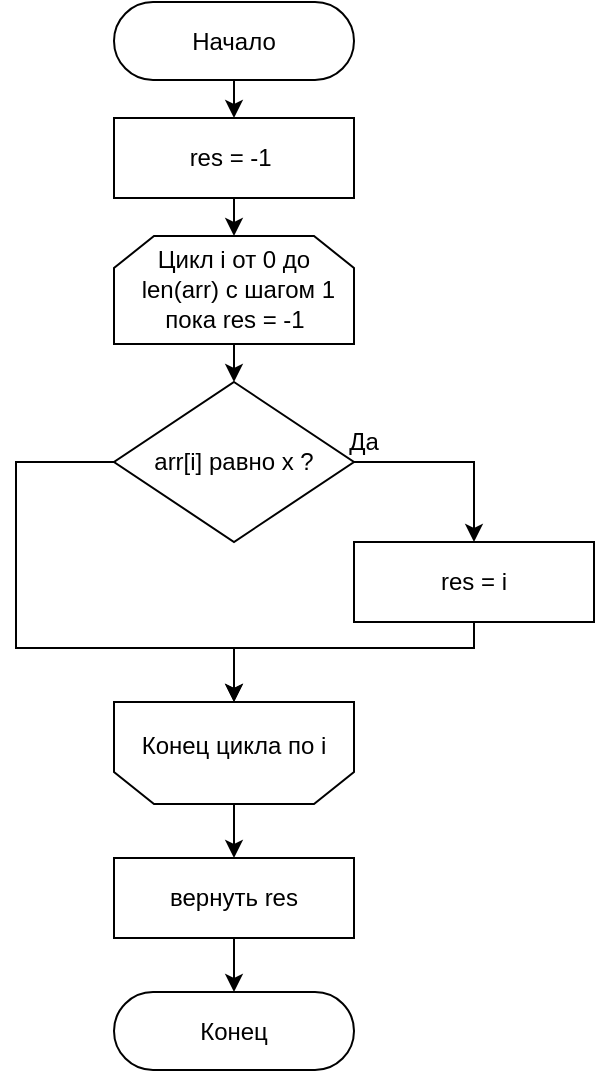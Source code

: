 <mxfile>
    <diagram id="5byCOjBxk4Sau83wux4i" name="Page-1">
        <mxGraphModel dx="773" dy="1050" grid="0" gridSize="10" guides="1" tooltips="1" connect="1" arrows="1" fold="1" page="0" pageScale="1" pageWidth="850" pageHeight="1100" math="0" shadow="0">
            <root>
                <mxCell id="0"/>
                <mxCell id="1" parent="0"/>
                <mxCell id="2" value="" style="shape=loopLimit;whiteSpace=wrap;html=1;" parent="1" vertex="1">
                    <mxGeometry x="194" y="-58" width="120" height="54" as="geometry"/>
                </mxCell>
                <mxCell id="3" value="" style="rounded=1;whiteSpace=wrap;html=1;arcSize=50;" parent="1" vertex="1">
                    <mxGeometry x="194" y="-175" width="120" height="39" as="geometry"/>
                </mxCell>
                <mxCell id="4" value="res = i" style="rounded=0;whiteSpace=wrap;html=1;" parent="1" vertex="1">
                    <mxGeometry x="314" y="95" width="120" height="40" as="geometry"/>
                </mxCell>
                <mxCell id="5" value="" style="shape=loopLimit;verticalAlign=middle;rounded=0;rotation=-180;editable=1;movable=1;resizable=1;rotatable=1;deletable=1;connectable=1;horizontal=1;whiteSpace=wrap;html=1;" parent="1" vertex="1">
                    <mxGeometry x="194" y="175" width="120" height="51" as="geometry"/>
                </mxCell>
                <mxCell id="6" value="Конец цикла по i" style="text;html=1;strokeColor=none;fillColor=none;align=center;verticalAlign=middle;whiteSpace=wrap;rounded=0;" parent="1" vertex="1">
                    <mxGeometry x="194" y="182" width="120" height="30" as="geometry"/>
                </mxCell>
                <mxCell id="11" value="" style="rounded=1;whiteSpace=wrap;html=1;arcSize=50;" parent="1" vertex="1">
                    <mxGeometry x="194" y="320" width="120" height="39" as="geometry"/>
                </mxCell>
                <mxCell id="14" value="" style="endArrow=classic;html=1;rounded=0;exitX=0.5;exitY=1;exitDx=0;exitDy=0;edgeStyle=orthogonalEdgeStyle;entryX=0.5;entryY=1;entryDx=0;entryDy=0;" parent="1" source="4" target="5" edge="1">
                    <mxGeometry width="50" height="50" relative="1" as="geometry">
                        <mxPoint x="175" y="201" as="sourcePoint"/>
                        <mxPoint x="205" y="133" as="targetPoint"/>
                        <Array as="points">
                            <mxPoint x="374" y="148"/>
                            <mxPoint x="254" y="148"/>
                        </Array>
                    </mxGeometry>
                </mxCell>
                <mxCell id="15" value="" style="endArrow=classic;html=1;rounded=0;exitX=0.5;exitY=0;exitDx=0;exitDy=0;entryX=0.5;entryY=0;entryDx=0;entryDy=0;" parent="1" source="5" target="27" edge="1">
                    <mxGeometry width="50" height="50" relative="1" as="geometry">
                        <mxPoint x="175" y="225" as="sourcePoint"/>
                        <mxPoint x="254" y="236" as="targetPoint"/>
                    </mxGeometry>
                </mxCell>
                <mxCell id="19" value="Начало" style="text;html=1;strokeColor=none;fillColor=none;align=center;verticalAlign=middle;whiteSpace=wrap;rounded=0;" parent="1" vertex="1">
                    <mxGeometry x="224" y="-170.5" width="60" height="30" as="geometry"/>
                </mxCell>
                <mxCell id="21" value="Цикл i от 0 до" style="text;html=1;strokeColor=none;fillColor=none;align=center;verticalAlign=middle;whiteSpace=wrap;rounded=0;" parent="1" vertex="1">
                    <mxGeometry x="183" y="-61" width="142" height="30" as="geometry"/>
                </mxCell>
                <mxCell id="22" value="&amp;nbsp;len(arr) с шагом 1" style="text;html=1;strokeColor=none;fillColor=none;align=center;verticalAlign=middle;whiteSpace=wrap;rounded=0;" parent="1" vertex="1">
                    <mxGeometry x="187.5" y="-46" width="133" height="30" as="geometry"/>
                </mxCell>
                <mxCell id="23" value="Конец" style="text;html=1;strokeColor=none;fillColor=none;align=center;verticalAlign=middle;whiteSpace=wrap;rounded=0;" parent="1" vertex="1">
                    <mxGeometry x="224" y="324.5" width="60" height="30" as="geometry"/>
                </mxCell>
                <mxCell id="27" value="вернуть res" style="rounded=0;whiteSpace=wrap;html=1;" vertex="1" parent="1">
                    <mxGeometry x="194" y="253" width="120" height="40" as="geometry"/>
                </mxCell>
                <mxCell id="28" value="res = -1&amp;nbsp;" style="rounded=0;whiteSpace=wrap;html=1;" vertex="1" parent="1">
                    <mxGeometry x="194" y="-117" width="120" height="40" as="geometry"/>
                </mxCell>
                <mxCell id="29" value="arr[i] равно x ?" style="rhombus;whiteSpace=wrap;html=1;" vertex="1" parent="1">
                    <mxGeometry x="194" y="15" width="120" height="80" as="geometry"/>
                </mxCell>
                <mxCell id="30" value="" style="endArrow=classic;html=1;exitX=1;exitY=0.5;exitDx=0;exitDy=0;entryX=0.5;entryY=0;entryDx=0;entryDy=0;edgeStyle=orthogonalEdgeStyle;rounded=0;" edge="1" parent="1" source="29" target="4">
                    <mxGeometry width="50" height="50" relative="1" as="geometry">
                        <mxPoint x="356" y="182" as="sourcePoint"/>
                        <mxPoint x="406" y="132" as="targetPoint"/>
                    </mxGeometry>
                </mxCell>
                <mxCell id="31" value="Да" style="text;html=1;strokeColor=none;fillColor=none;align=center;verticalAlign=middle;whiteSpace=wrap;rounded=0;" vertex="1" parent="1">
                    <mxGeometry x="289" y="30" width="60" height="30" as="geometry"/>
                </mxCell>
                <mxCell id="32" value="пока res = -1" style="text;html=1;strokeColor=none;fillColor=none;align=center;verticalAlign=middle;whiteSpace=wrap;rounded=0;" vertex="1" parent="1">
                    <mxGeometry x="201.5" y="-31" width="105" height="30" as="geometry"/>
                </mxCell>
                <mxCell id="33" value="" style="endArrow=classic;html=1;rounded=0;exitX=0.5;exitY=1;exitDx=0;exitDy=0;entryX=0.5;entryY=0;entryDx=0;entryDy=0;" edge="1" parent="1" source="3" target="28">
                    <mxGeometry width="50" height="50" relative="1" as="geometry">
                        <mxPoint x="349" y="116" as="sourcePoint"/>
                        <mxPoint x="399" y="66" as="targetPoint"/>
                    </mxGeometry>
                </mxCell>
                <mxCell id="34" value="" style="endArrow=classic;html=1;rounded=0;exitX=0.5;exitY=1;exitDx=0;exitDy=0;entryX=0.5;entryY=0;entryDx=0;entryDy=0;" edge="1" parent="1" source="28" target="2">
                    <mxGeometry width="50" height="50" relative="1" as="geometry">
                        <mxPoint x="349" y="116" as="sourcePoint"/>
                        <mxPoint x="565" y="-30" as="targetPoint"/>
                    </mxGeometry>
                </mxCell>
                <mxCell id="35" value="" style="endArrow=classic;html=1;rounded=0;entryX=0.5;entryY=0;entryDx=0;entryDy=0;exitX=0.5;exitY=1;exitDx=0;exitDy=0;" edge="1" parent="1" source="2" target="29">
                    <mxGeometry width="50" height="50" relative="1" as="geometry">
                        <mxPoint x="206" y="28" as="sourcePoint"/>
                        <mxPoint x="259" y="-22" as="targetPoint"/>
                    </mxGeometry>
                </mxCell>
                <mxCell id="36" value="" style="endArrow=classic;html=1;rounded=0;exitX=0;exitY=0.5;exitDx=0;exitDy=0;entryX=0.5;entryY=1;entryDx=0;entryDy=0;edgeStyle=orthogonalEdgeStyle;" edge="1" parent="1" source="29" target="5">
                    <mxGeometry width="50" height="50" relative="1" as="geometry">
                        <mxPoint x="246" y="178" as="sourcePoint"/>
                        <mxPoint x="296" y="128" as="targetPoint"/>
                        <Array as="points">
                            <mxPoint x="145" y="55"/>
                            <mxPoint x="145" y="148"/>
                            <mxPoint x="254" y="148"/>
                        </Array>
                    </mxGeometry>
                </mxCell>
                <mxCell id="37" value="" style="endArrow=classic;html=1;rounded=0;exitX=0.5;exitY=1;exitDx=0;exitDy=0;entryX=0.5;entryY=0;entryDx=0;entryDy=0;" edge="1" parent="1" source="27" target="11">
                    <mxGeometry width="50" height="50" relative="1" as="geometry">
                        <mxPoint x="245" y="235" as="sourcePoint"/>
                        <mxPoint x="295" y="185" as="targetPoint"/>
                    </mxGeometry>
                </mxCell>
            </root>
        </mxGraphModel>
    </diagram>
</mxfile>